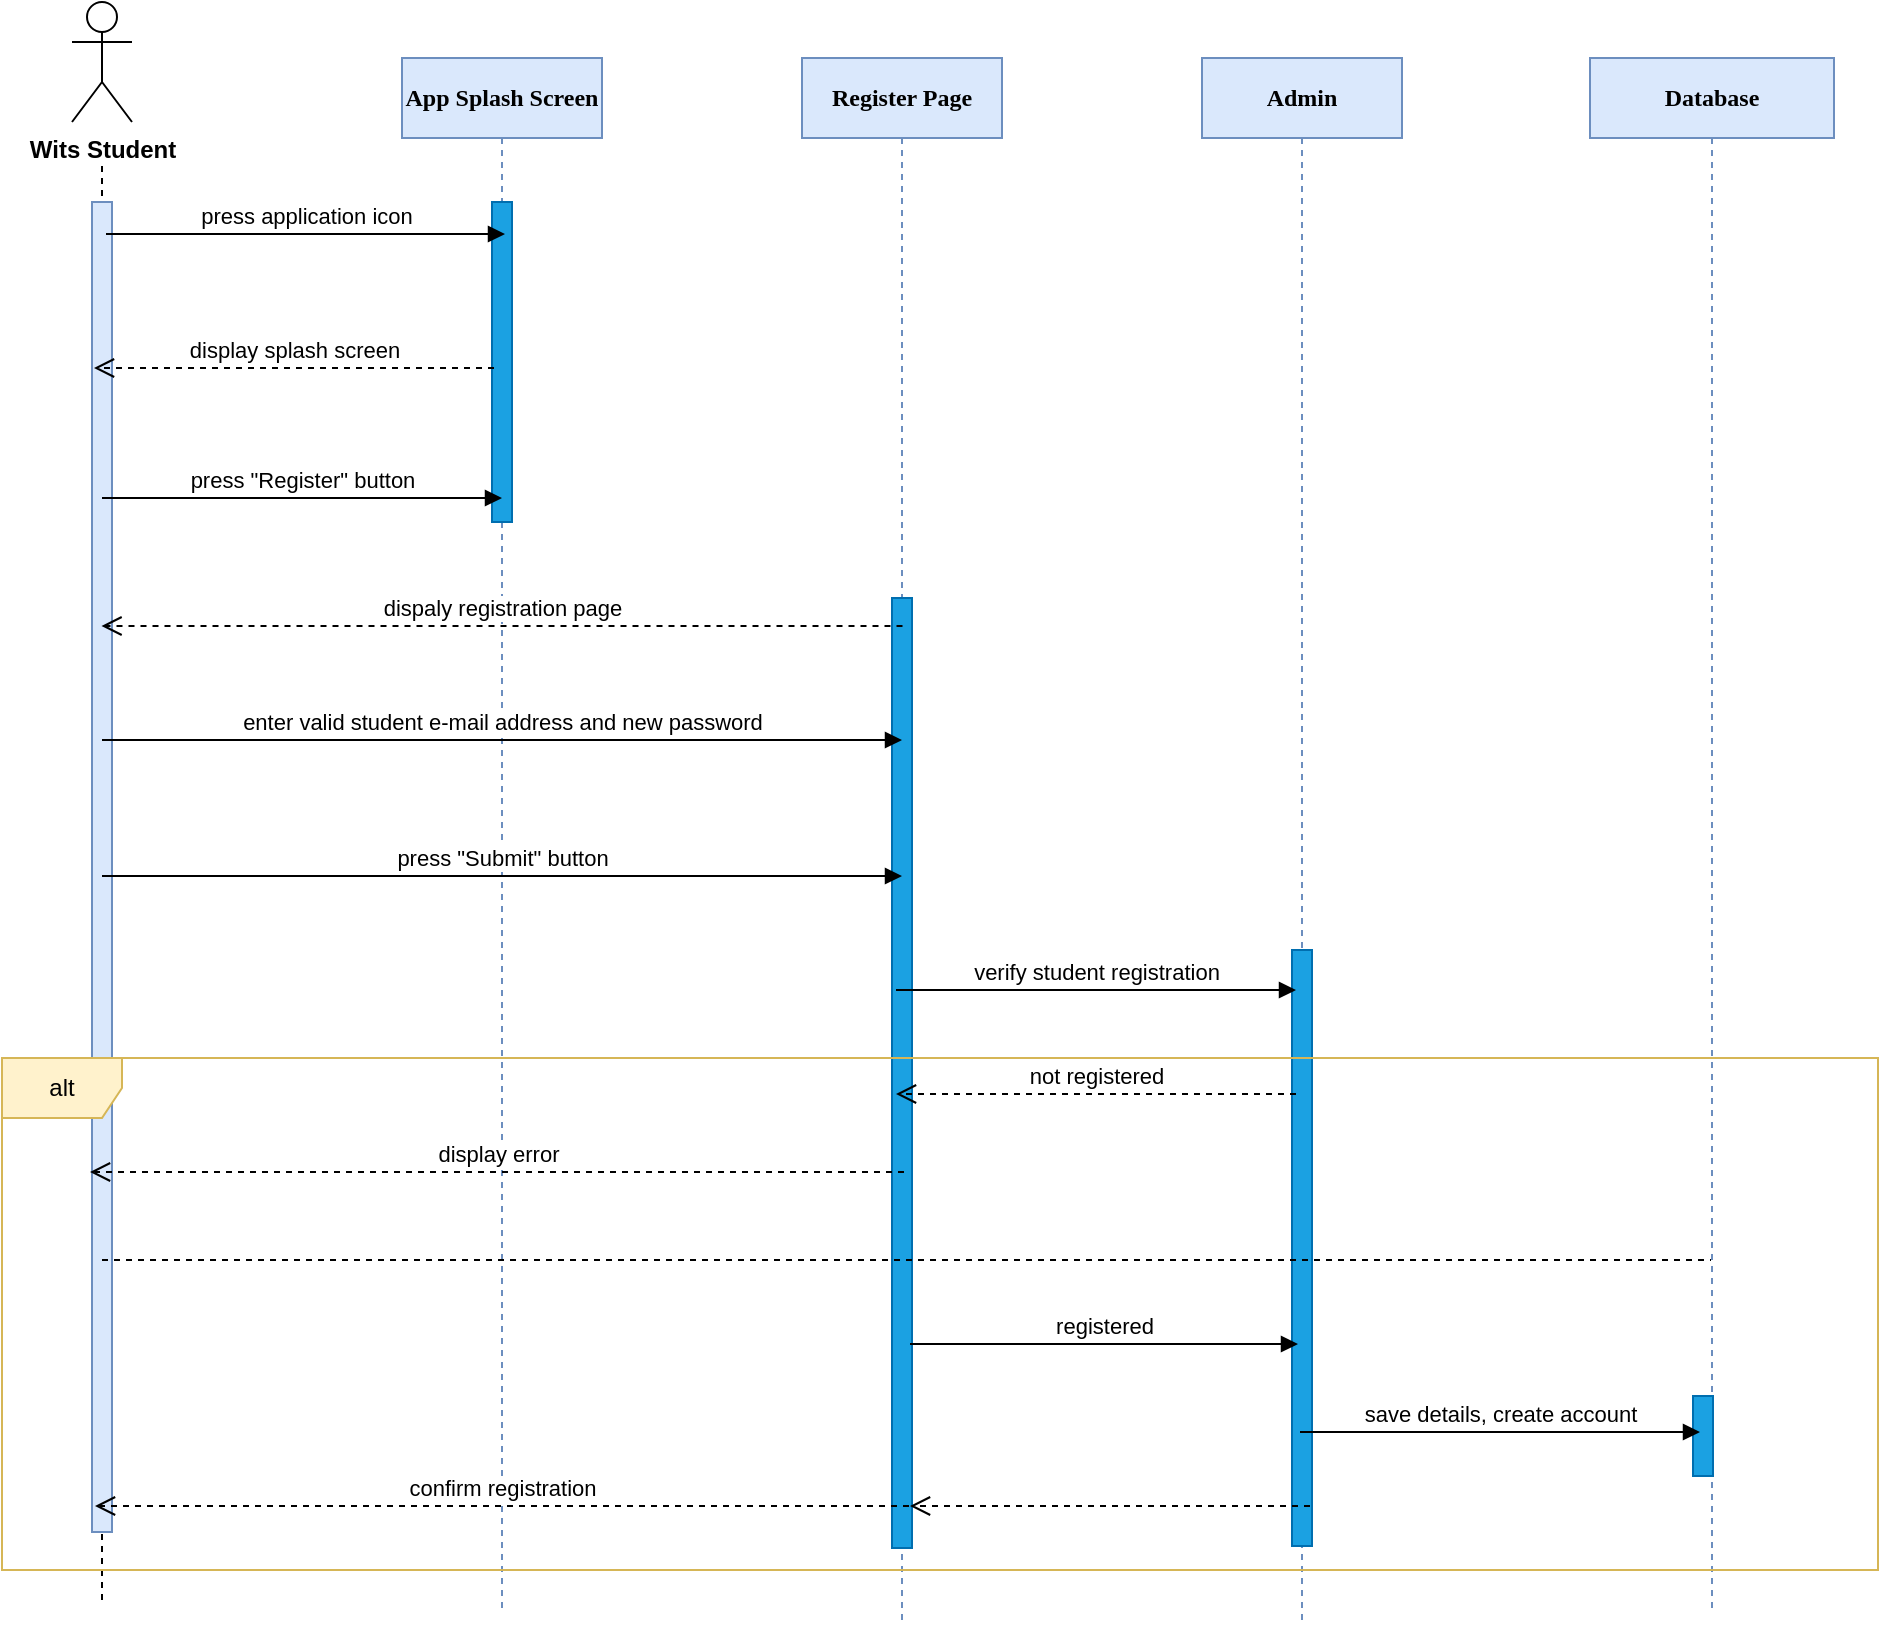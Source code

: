<mxfile version="13.7.5" type="device"><diagram name="Page-1" id="13e1069c-82ec-6db2-03f1-153e76fe0fe0"><mxGraphModel dx="1426" dy="777" grid="0" gridSize="10" guides="1" tooltips="1" connect="1" arrows="1" fold="1" page="1" pageScale="1" pageWidth="1100" pageHeight="850" background="#ffffff" math="0" shadow="0"><root><mxCell id="0"/><mxCell id="1" parent="0"/><mxCell id="7baba1c4bc27f4b0-2" value="App Splash Screen" style="shape=umlLifeline;perimeter=lifelinePerimeter;whiteSpace=wrap;html=1;container=1;collapsible=0;recursiveResize=0;outlineConnect=0;rounded=0;shadow=0;comic=0;labelBackgroundColor=none;strokeWidth=1;fontFamily=Verdana;fontSize=12;align=center;glass=0;fontStyle=1;fillColor=#dae8fc;strokeColor=#6c8ebf;" parent="1" vertex="1"><mxGeometry x="250" y="68" width="100" height="778" as="geometry"/></mxCell><mxCell id="M6ArGP8SbRO4zzzGZR3l-37" value="" style="html=1;points=[];perimeter=orthogonalPerimeter;rounded=0;shadow=0;glass=0;fillColor=#1ba1e2;strokeColor=#006EAF;fontColor=#ffffff;" parent="7baba1c4bc27f4b0-2" vertex="1"><mxGeometry x="45" y="72" width="10" height="160" as="geometry"/></mxCell><mxCell id="7baba1c4bc27f4b0-3" value="Register Page" style="shape=umlLifeline;perimeter=lifelinePerimeter;whiteSpace=wrap;html=1;container=1;collapsible=0;recursiveResize=0;outlineConnect=0;rounded=0;shadow=0;comic=0;labelBackgroundColor=none;strokeWidth=1;fontFamily=Verdana;fontSize=12;align=center;fontStyle=1;fillColor=#dae8fc;strokeColor=#6c8ebf;" parent="1" vertex="1"><mxGeometry x="450" y="68" width="100" height="782" as="geometry"/></mxCell><mxCell id="B7Urh4pHPIIZYlhjIYP9-6" value="" style="html=1;points=[];perimeter=orthogonalPerimeter;rounded=0;shadow=0;glass=0;fillColor=#1ba1e2;strokeColor=#006EAF;fontColor=#ffffff;" parent="7baba1c4bc27f4b0-3" vertex="1"><mxGeometry x="45" y="270" width="10" height="475" as="geometry"/></mxCell><mxCell id="7baba1c4bc27f4b0-4" value="Admin" style="shape=umlLifeline;perimeter=lifelinePerimeter;whiteSpace=wrap;html=1;container=1;collapsible=0;recursiveResize=0;outlineConnect=0;rounded=0;shadow=0;comic=0;labelBackgroundColor=none;strokeWidth=1;fontFamily=Verdana;fontSize=12;align=center;fontStyle=1;strokeColor=#6c8ebf;fillColor=#dae8fc;" parent="1" vertex="1"><mxGeometry x="650" y="68" width="100" height="782" as="geometry"/></mxCell><mxCell id="M6ArGP8SbRO4zzzGZR3l-51" value="" style="html=1;points=[];perimeter=orthogonalPerimeter;rounded=0;shadow=0;glass=0;fillColor=#1ba1e2;strokeColor=#006EAF;fontColor=#ffffff;" parent="7baba1c4bc27f4b0-4" vertex="1"><mxGeometry x="45" y="446" width="10" height="298" as="geometry"/></mxCell><mxCell id="7baba1c4bc27f4b0-5" value="Database" style="shape=umlLifeline;perimeter=lifelinePerimeter;whiteSpace=wrap;html=1;container=1;collapsible=0;recursiveResize=0;outlineConnect=0;rounded=0;shadow=0;comic=0;labelBackgroundColor=none;strokeWidth=1;fontFamily=Verdana;fontSize=12;align=center;fontStyle=1;strokeColor=#6c8ebf;fillColor=#dae8fc;" parent="1" vertex="1"><mxGeometry x="844" y="68" width="122" height="775" as="geometry"/></mxCell><mxCell id="M6ArGP8SbRO4zzzGZR3l-53" value="" style="html=1;points=[];perimeter=orthogonalPerimeter;rounded=0;shadow=0;glass=0;fillColor=#1ba1e2;strokeColor=#006EAF;fontColor=#ffffff;" parent="7baba1c4bc27f4b0-5" vertex="1"><mxGeometry x="51.5" y="669" width="10" height="40" as="geometry"/></mxCell><mxCell id="7baba1c4bc27f4b0-8" value="" style="shape=umlLifeline;perimeter=lifelinePerimeter;whiteSpace=wrap;html=1;container=1;collapsible=0;recursiveResize=0;outlineConnect=0;rounded=1;shadow=0;comic=0;labelBackgroundColor=none;strokeWidth=1;fontFamily=Verdana;fontSize=12;align=center;size=0;" parent="1" vertex="1"><mxGeometry x="50" y="110" width="100" height="730" as="geometry"/></mxCell><mxCell id="M6ArGP8SbRO4zzzGZR3l-21" value="" style="html=1;points=[];perimeter=orthogonalPerimeter;rounded=0;shadow=0;glass=0;fillColor=#dae8fc;strokeColor=#6c8ebf;" parent="7baba1c4bc27f4b0-8" vertex="1"><mxGeometry x="45" y="30" width="10" height="665" as="geometry"/></mxCell><mxCell id="M6ArGP8SbRO4zzzGZR3l-19" value="Wits Student" style="shape=umlActor;verticalLabelPosition=bottom;labelBackgroundColor=#ffffff;verticalAlign=top;html=1;rounded=0;shadow=0;glass=0;fontStyle=1" parent="1" vertex="1"><mxGeometry x="85" y="40" width="30" height="60" as="geometry"/></mxCell><mxCell id="M6ArGP8SbRO4zzzGZR3l-34" value="press application icon" style="html=1;verticalAlign=bottom;endArrow=block;" parent="1" edge="1"><mxGeometry width="80" relative="1" as="geometry"><mxPoint x="102" y="156" as="sourcePoint"/><mxPoint x="301.5" y="156" as="targetPoint"/></mxGeometry></mxCell><mxCell id="B7Urh4pHPIIZYlhjIYP9-1" value="press &quot;Register&quot; button" style="html=1;verticalAlign=bottom;endArrow=block;" parent="1" edge="1"><mxGeometry width="80" relative="1" as="geometry"><mxPoint x="100" y="288" as="sourcePoint"/><mxPoint x="300" y="288" as="targetPoint"/><Array as="points"><mxPoint x="160.5" y="288"/><mxPoint x="196.5" y="288"/><mxPoint x="228.5" y="288"/></Array></mxGeometry></mxCell><mxCell id="B7Urh4pHPIIZYlhjIYP9-2" value="dispaly registration page" style="html=1;verticalAlign=bottom;endArrow=open;dashed=1;endSize=8;" parent="1" edge="1"><mxGeometry relative="1" as="geometry"><mxPoint x="500.25" y="352" as="sourcePoint"/><mxPoint x="99.75" y="352" as="targetPoint"/></mxGeometry></mxCell><mxCell id="B7Urh4pHPIIZYlhjIYP9-4" value="enter valid student e-mail address and new password" style="html=1;verticalAlign=bottom;endArrow=block;" parent="1" edge="1"><mxGeometry width="80" relative="1" as="geometry"><mxPoint x="100" y="409" as="sourcePoint"/><mxPoint x="500" y="409" as="targetPoint"/><Array as="points"><mxPoint x="270.5" y="409"/></Array></mxGeometry></mxCell><mxCell id="B7Urh4pHPIIZYlhjIYP9-5" value="press &quot;Submit&quot; button" style="html=1;verticalAlign=bottom;endArrow=block;" parent="1" edge="1"><mxGeometry width="80" relative="1" as="geometry"><mxPoint x="100" y="477" as="sourcePoint"/><mxPoint x="500" y="477" as="targetPoint"/><Array as="points"><mxPoint x="270.5" y="477"/></Array></mxGeometry></mxCell><mxCell id="B7Urh4pHPIIZYlhjIYP9-7" value="verify student registration" style="html=1;verticalAlign=bottom;endArrow=block;" parent="1" edge="1"><mxGeometry width="80" relative="1" as="geometry"><mxPoint x="497" y="534" as="sourcePoint"/><mxPoint x="697" y="534" as="targetPoint"/><Array as="points"><mxPoint x="557.5" y="534"/><mxPoint x="593.5" y="534"/><mxPoint x="625.5" y="534"/></Array></mxGeometry></mxCell><mxCell id="B7Urh4pHPIIZYlhjIYP9-8" value="save details, create account" style="html=1;verticalAlign=bottom;endArrow=block;" parent="1" edge="1"><mxGeometry width="80" relative="1" as="geometry"><mxPoint x="699" y="755" as="sourcePoint"/><mxPoint x="899" y="755" as="targetPoint"/><Array as="points"><mxPoint x="759.5" y="755"/><mxPoint x="795.5" y="755"/><mxPoint x="827.5" y="755"/></Array></mxGeometry></mxCell><mxCell id="B7Urh4pHPIIZYlhjIYP9-9" value="not registered" style="html=1;verticalAlign=bottom;endArrow=open;dashed=1;endSize=8;" parent="1" edge="1"><mxGeometry relative="1" as="geometry"><mxPoint x="697" y="586" as="sourcePoint"/><mxPoint x="497" y="586" as="targetPoint"/></mxGeometry></mxCell><mxCell id="B7Urh4pHPIIZYlhjIYP9-10" value="display error" style="html=1;verticalAlign=bottom;endArrow=open;dashed=1;endSize=8;" parent="1" edge="1"><mxGeometry relative="1" as="geometry"><mxPoint x="501" y="625" as="sourcePoint"/><mxPoint x="94" y="625" as="targetPoint"/></mxGeometry></mxCell><mxCell id="B7Urh4pHPIIZYlhjIYP9-14" value="confirm registration" style="html=1;verticalAlign=bottom;endArrow=open;dashed=1;endSize=8;" parent="1" edge="1"><mxGeometry relative="1" as="geometry"><mxPoint x="503.5" y="792" as="sourcePoint"/><mxPoint x="96.5" y="792" as="targetPoint"/></mxGeometry></mxCell><mxCell id="B7Urh4pHPIIZYlhjIYP9-15" value="display splash screen" style="html=1;verticalAlign=bottom;endArrow=open;dashed=1;endSize=8;" parent="1" edge="1"><mxGeometry relative="1" as="geometry"><mxPoint x="296" y="223" as="sourcePoint"/><mxPoint x="96" y="223" as="targetPoint"/><Array as="points"><mxPoint x="246.5" y="223"/></Array></mxGeometry></mxCell><mxCell id="B7Urh4pHPIIZYlhjIYP9-17" value="" style="endArrow=none;dashed=1;html=1;" parent="1" target="7baba1c4bc27f4b0-5" edge="1"><mxGeometry width="50" height="50" relative="1" as="geometry"><mxPoint x="100" y="669" as="sourcePoint"/><mxPoint x="159.5" y="669" as="targetPoint"/></mxGeometry></mxCell><mxCell id="M6ArGP8SbRO4zzzGZR3l-91" value="alt" style="shape=umlFrame;whiteSpace=wrap;html=1;rounded=0;shadow=0;glass=0;fillColor=#fff2cc;strokeColor=#d6b656;" parent="1" vertex="1"><mxGeometry x="50" y="568" width="938" height="256" as="geometry"/></mxCell><mxCell id="B7Urh4pHPIIZYlhjIYP9-21" value="registered" style="html=1;verticalAlign=bottom;endArrow=block;" parent="1" edge="1"><mxGeometry width="80" relative="1" as="geometry"><mxPoint x="504" y="711" as="sourcePoint"/><mxPoint x="698" y="711" as="targetPoint"/><Array as="points"><mxPoint x="674.5" y="711"/></Array></mxGeometry></mxCell><mxCell id="B7Urh4pHPIIZYlhjIYP9-23" value="" style="html=1;verticalAlign=bottom;endArrow=open;dashed=1;endSize=8;" parent="1" edge="1"><mxGeometry x="-0.16" y="-7" relative="1" as="geometry"><mxPoint x="704" y="792" as="sourcePoint"/><mxPoint x="504" y="792" as="targetPoint"/><mxPoint as="offset"/></mxGeometry></mxCell></root></mxGraphModel></diagram></mxfile>